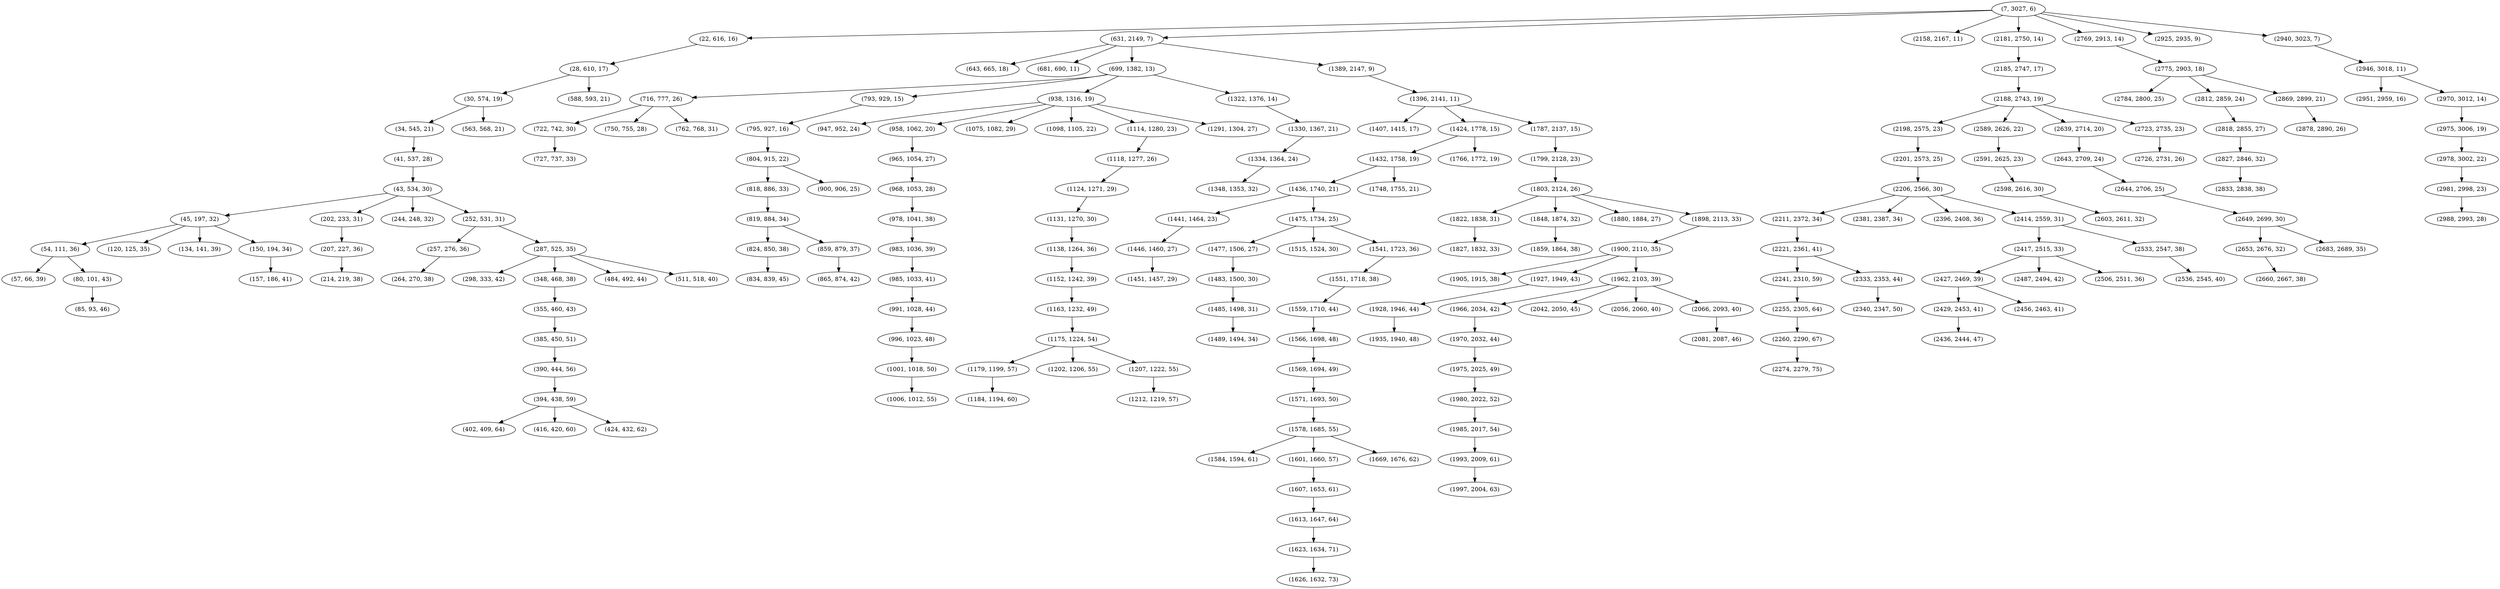 digraph tree {
    "(7, 3027, 6)";
    "(22, 616, 16)";
    "(28, 610, 17)";
    "(30, 574, 19)";
    "(34, 545, 21)";
    "(41, 537, 28)";
    "(43, 534, 30)";
    "(45, 197, 32)";
    "(54, 111, 36)";
    "(57, 66, 39)";
    "(80, 101, 43)";
    "(85, 93, 46)";
    "(120, 125, 35)";
    "(134, 141, 39)";
    "(150, 194, 34)";
    "(157, 186, 41)";
    "(202, 233, 31)";
    "(207, 227, 36)";
    "(214, 219, 38)";
    "(244, 248, 32)";
    "(252, 531, 31)";
    "(257, 276, 36)";
    "(264, 270, 38)";
    "(287, 525, 35)";
    "(298, 333, 42)";
    "(348, 468, 38)";
    "(355, 460, 43)";
    "(385, 450, 51)";
    "(390, 444, 56)";
    "(394, 438, 59)";
    "(402, 409, 64)";
    "(416, 420, 60)";
    "(424, 432, 62)";
    "(484, 492, 44)";
    "(511, 518, 40)";
    "(563, 568, 21)";
    "(588, 593, 21)";
    "(631, 2149, 7)";
    "(643, 665, 18)";
    "(681, 690, 11)";
    "(699, 1382, 13)";
    "(716, 777, 26)";
    "(722, 742, 30)";
    "(727, 737, 33)";
    "(750, 755, 28)";
    "(762, 768, 31)";
    "(793, 929, 15)";
    "(795, 927, 16)";
    "(804, 915, 22)";
    "(818, 886, 33)";
    "(819, 884, 34)";
    "(824, 850, 38)";
    "(834, 839, 45)";
    "(859, 879, 37)";
    "(865, 874, 42)";
    "(900, 906, 25)";
    "(938, 1316, 19)";
    "(947, 952, 24)";
    "(958, 1062, 20)";
    "(965, 1054, 27)";
    "(968, 1053, 28)";
    "(978, 1041, 38)";
    "(983, 1036, 39)";
    "(985, 1033, 41)";
    "(991, 1028, 44)";
    "(996, 1023, 48)";
    "(1001, 1018, 50)";
    "(1006, 1012, 55)";
    "(1075, 1082, 29)";
    "(1098, 1105, 22)";
    "(1114, 1280, 23)";
    "(1118, 1277, 26)";
    "(1124, 1271, 29)";
    "(1131, 1270, 30)";
    "(1138, 1264, 36)";
    "(1152, 1242, 39)";
    "(1163, 1232, 49)";
    "(1175, 1224, 54)";
    "(1179, 1199, 57)";
    "(1184, 1194, 60)";
    "(1202, 1206, 55)";
    "(1207, 1222, 55)";
    "(1212, 1219, 57)";
    "(1291, 1304, 27)";
    "(1322, 1376, 14)";
    "(1330, 1367, 21)";
    "(1334, 1364, 24)";
    "(1348, 1353, 32)";
    "(1389, 2147, 9)";
    "(1396, 2141, 11)";
    "(1407, 1415, 17)";
    "(1424, 1778, 15)";
    "(1432, 1758, 19)";
    "(1436, 1740, 21)";
    "(1441, 1464, 23)";
    "(1446, 1460, 27)";
    "(1451, 1457, 29)";
    "(1475, 1734, 25)";
    "(1477, 1506, 27)";
    "(1483, 1500, 30)";
    "(1485, 1498, 31)";
    "(1489, 1494, 34)";
    "(1515, 1524, 30)";
    "(1541, 1723, 36)";
    "(1551, 1718, 38)";
    "(1559, 1710, 44)";
    "(1566, 1698, 48)";
    "(1569, 1694, 49)";
    "(1571, 1693, 50)";
    "(1578, 1685, 55)";
    "(1584, 1594, 61)";
    "(1601, 1660, 57)";
    "(1607, 1653, 61)";
    "(1613, 1647, 64)";
    "(1623, 1634, 71)";
    "(1626, 1632, 73)";
    "(1669, 1676, 62)";
    "(1748, 1755, 21)";
    "(1766, 1772, 19)";
    "(1787, 2137, 15)";
    "(1799, 2128, 23)";
    "(1803, 2124, 26)";
    "(1822, 1838, 31)";
    "(1827, 1832, 33)";
    "(1848, 1874, 32)";
    "(1859, 1864, 38)";
    "(1880, 1884, 27)";
    "(1898, 2113, 33)";
    "(1900, 2110, 35)";
    "(1905, 1915, 38)";
    "(1927, 1949, 43)";
    "(1928, 1946, 44)";
    "(1935, 1940, 48)";
    "(1962, 2103, 39)";
    "(1966, 2034, 42)";
    "(1970, 2032, 44)";
    "(1975, 2025, 49)";
    "(1980, 2022, 52)";
    "(1985, 2017, 54)";
    "(1993, 2009, 61)";
    "(1997, 2004, 63)";
    "(2042, 2050, 45)";
    "(2056, 2060, 40)";
    "(2066, 2093, 40)";
    "(2081, 2087, 46)";
    "(2158, 2167, 11)";
    "(2181, 2750, 14)";
    "(2185, 2747, 17)";
    "(2188, 2743, 19)";
    "(2198, 2575, 23)";
    "(2201, 2573, 25)";
    "(2206, 2566, 30)";
    "(2211, 2372, 34)";
    "(2221, 2361, 41)";
    "(2241, 2310, 59)";
    "(2255, 2305, 64)";
    "(2260, 2290, 67)";
    "(2274, 2279, 75)";
    "(2333, 2353, 44)";
    "(2340, 2347, 50)";
    "(2381, 2387, 34)";
    "(2396, 2408, 36)";
    "(2414, 2559, 31)";
    "(2417, 2515, 33)";
    "(2427, 2469, 39)";
    "(2429, 2453, 41)";
    "(2436, 2444, 47)";
    "(2456, 2463, 41)";
    "(2487, 2494, 42)";
    "(2506, 2511, 36)";
    "(2533, 2547, 38)";
    "(2536, 2545, 40)";
    "(2589, 2626, 22)";
    "(2591, 2625, 23)";
    "(2598, 2616, 30)";
    "(2603, 2611, 32)";
    "(2639, 2714, 20)";
    "(2643, 2709, 24)";
    "(2644, 2706, 25)";
    "(2649, 2699, 30)";
    "(2653, 2676, 32)";
    "(2660, 2667, 38)";
    "(2683, 2689, 35)";
    "(2723, 2735, 23)";
    "(2726, 2731, 26)";
    "(2769, 2913, 14)";
    "(2775, 2903, 18)";
    "(2784, 2800, 25)";
    "(2812, 2859, 24)";
    "(2818, 2855, 27)";
    "(2827, 2846, 32)";
    "(2833, 2838, 38)";
    "(2869, 2899, 21)";
    "(2878, 2890, 26)";
    "(2925, 2935, 9)";
    "(2940, 3023, 7)";
    "(2946, 3018, 11)";
    "(2951, 2959, 16)";
    "(2970, 3012, 14)";
    "(2975, 3006, 19)";
    "(2978, 3002, 22)";
    "(2981, 2998, 23)";
    "(2988, 2993, 28)";
    "(7, 3027, 6)" -> "(22, 616, 16)";
    "(7, 3027, 6)" -> "(631, 2149, 7)";
    "(7, 3027, 6)" -> "(2158, 2167, 11)";
    "(7, 3027, 6)" -> "(2181, 2750, 14)";
    "(7, 3027, 6)" -> "(2769, 2913, 14)";
    "(7, 3027, 6)" -> "(2925, 2935, 9)";
    "(7, 3027, 6)" -> "(2940, 3023, 7)";
    "(22, 616, 16)" -> "(28, 610, 17)";
    "(28, 610, 17)" -> "(30, 574, 19)";
    "(28, 610, 17)" -> "(588, 593, 21)";
    "(30, 574, 19)" -> "(34, 545, 21)";
    "(30, 574, 19)" -> "(563, 568, 21)";
    "(34, 545, 21)" -> "(41, 537, 28)";
    "(41, 537, 28)" -> "(43, 534, 30)";
    "(43, 534, 30)" -> "(45, 197, 32)";
    "(43, 534, 30)" -> "(202, 233, 31)";
    "(43, 534, 30)" -> "(244, 248, 32)";
    "(43, 534, 30)" -> "(252, 531, 31)";
    "(45, 197, 32)" -> "(54, 111, 36)";
    "(45, 197, 32)" -> "(120, 125, 35)";
    "(45, 197, 32)" -> "(134, 141, 39)";
    "(45, 197, 32)" -> "(150, 194, 34)";
    "(54, 111, 36)" -> "(57, 66, 39)";
    "(54, 111, 36)" -> "(80, 101, 43)";
    "(80, 101, 43)" -> "(85, 93, 46)";
    "(150, 194, 34)" -> "(157, 186, 41)";
    "(202, 233, 31)" -> "(207, 227, 36)";
    "(207, 227, 36)" -> "(214, 219, 38)";
    "(252, 531, 31)" -> "(257, 276, 36)";
    "(252, 531, 31)" -> "(287, 525, 35)";
    "(257, 276, 36)" -> "(264, 270, 38)";
    "(287, 525, 35)" -> "(298, 333, 42)";
    "(287, 525, 35)" -> "(348, 468, 38)";
    "(287, 525, 35)" -> "(484, 492, 44)";
    "(287, 525, 35)" -> "(511, 518, 40)";
    "(348, 468, 38)" -> "(355, 460, 43)";
    "(355, 460, 43)" -> "(385, 450, 51)";
    "(385, 450, 51)" -> "(390, 444, 56)";
    "(390, 444, 56)" -> "(394, 438, 59)";
    "(394, 438, 59)" -> "(402, 409, 64)";
    "(394, 438, 59)" -> "(416, 420, 60)";
    "(394, 438, 59)" -> "(424, 432, 62)";
    "(631, 2149, 7)" -> "(643, 665, 18)";
    "(631, 2149, 7)" -> "(681, 690, 11)";
    "(631, 2149, 7)" -> "(699, 1382, 13)";
    "(631, 2149, 7)" -> "(1389, 2147, 9)";
    "(699, 1382, 13)" -> "(716, 777, 26)";
    "(699, 1382, 13)" -> "(793, 929, 15)";
    "(699, 1382, 13)" -> "(938, 1316, 19)";
    "(699, 1382, 13)" -> "(1322, 1376, 14)";
    "(716, 777, 26)" -> "(722, 742, 30)";
    "(716, 777, 26)" -> "(750, 755, 28)";
    "(716, 777, 26)" -> "(762, 768, 31)";
    "(722, 742, 30)" -> "(727, 737, 33)";
    "(793, 929, 15)" -> "(795, 927, 16)";
    "(795, 927, 16)" -> "(804, 915, 22)";
    "(804, 915, 22)" -> "(818, 886, 33)";
    "(804, 915, 22)" -> "(900, 906, 25)";
    "(818, 886, 33)" -> "(819, 884, 34)";
    "(819, 884, 34)" -> "(824, 850, 38)";
    "(819, 884, 34)" -> "(859, 879, 37)";
    "(824, 850, 38)" -> "(834, 839, 45)";
    "(859, 879, 37)" -> "(865, 874, 42)";
    "(938, 1316, 19)" -> "(947, 952, 24)";
    "(938, 1316, 19)" -> "(958, 1062, 20)";
    "(938, 1316, 19)" -> "(1075, 1082, 29)";
    "(938, 1316, 19)" -> "(1098, 1105, 22)";
    "(938, 1316, 19)" -> "(1114, 1280, 23)";
    "(938, 1316, 19)" -> "(1291, 1304, 27)";
    "(958, 1062, 20)" -> "(965, 1054, 27)";
    "(965, 1054, 27)" -> "(968, 1053, 28)";
    "(968, 1053, 28)" -> "(978, 1041, 38)";
    "(978, 1041, 38)" -> "(983, 1036, 39)";
    "(983, 1036, 39)" -> "(985, 1033, 41)";
    "(985, 1033, 41)" -> "(991, 1028, 44)";
    "(991, 1028, 44)" -> "(996, 1023, 48)";
    "(996, 1023, 48)" -> "(1001, 1018, 50)";
    "(1001, 1018, 50)" -> "(1006, 1012, 55)";
    "(1114, 1280, 23)" -> "(1118, 1277, 26)";
    "(1118, 1277, 26)" -> "(1124, 1271, 29)";
    "(1124, 1271, 29)" -> "(1131, 1270, 30)";
    "(1131, 1270, 30)" -> "(1138, 1264, 36)";
    "(1138, 1264, 36)" -> "(1152, 1242, 39)";
    "(1152, 1242, 39)" -> "(1163, 1232, 49)";
    "(1163, 1232, 49)" -> "(1175, 1224, 54)";
    "(1175, 1224, 54)" -> "(1179, 1199, 57)";
    "(1175, 1224, 54)" -> "(1202, 1206, 55)";
    "(1175, 1224, 54)" -> "(1207, 1222, 55)";
    "(1179, 1199, 57)" -> "(1184, 1194, 60)";
    "(1207, 1222, 55)" -> "(1212, 1219, 57)";
    "(1322, 1376, 14)" -> "(1330, 1367, 21)";
    "(1330, 1367, 21)" -> "(1334, 1364, 24)";
    "(1334, 1364, 24)" -> "(1348, 1353, 32)";
    "(1389, 2147, 9)" -> "(1396, 2141, 11)";
    "(1396, 2141, 11)" -> "(1407, 1415, 17)";
    "(1396, 2141, 11)" -> "(1424, 1778, 15)";
    "(1396, 2141, 11)" -> "(1787, 2137, 15)";
    "(1424, 1778, 15)" -> "(1432, 1758, 19)";
    "(1424, 1778, 15)" -> "(1766, 1772, 19)";
    "(1432, 1758, 19)" -> "(1436, 1740, 21)";
    "(1432, 1758, 19)" -> "(1748, 1755, 21)";
    "(1436, 1740, 21)" -> "(1441, 1464, 23)";
    "(1436, 1740, 21)" -> "(1475, 1734, 25)";
    "(1441, 1464, 23)" -> "(1446, 1460, 27)";
    "(1446, 1460, 27)" -> "(1451, 1457, 29)";
    "(1475, 1734, 25)" -> "(1477, 1506, 27)";
    "(1475, 1734, 25)" -> "(1515, 1524, 30)";
    "(1475, 1734, 25)" -> "(1541, 1723, 36)";
    "(1477, 1506, 27)" -> "(1483, 1500, 30)";
    "(1483, 1500, 30)" -> "(1485, 1498, 31)";
    "(1485, 1498, 31)" -> "(1489, 1494, 34)";
    "(1541, 1723, 36)" -> "(1551, 1718, 38)";
    "(1551, 1718, 38)" -> "(1559, 1710, 44)";
    "(1559, 1710, 44)" -> "(1566, 1698, 48)";
    "(1566, 1698, 48)" -> "(1569, 1694, 49)";
    "(1569, 1694, 49)" -> "(1571, 1693, 50)";
    "(1571, 1693, 50)" -> "(1578, 1685, 55)";
    "(1578, 1685, 55)" -> "(1584, 1594, 61)";
    "(1578, 1685, 55)" -> "(1601, 1660, 57)";
    "(1578, 1685, 55)" -> "(1669, 1676, 62)";
    "(1601, 1660, 57)" -> "(1607, 1653, 61)";
    "(1607, 1653, 61)" -> "(1613, 1647, 64)";
    "(1613, 1647, 64)" -> "(1623, 1634, 71)";
    "(1623, 1634, 71)" -> "(1626, 1632, 73)";
    "(1787, 2137, 15)" -> "(1799, 2128, 23)";
    "(1799, 2128, 23)" -> "(1803, 2124, 26)";
    "(1803, 2124, 26)" -> "(1822, 1838, 31)";
    "(1803, 2124, 26)" -> "(1848, 1874, 32)";
    "(1803, 2124, 26)" -> "(1880, 1884, 27)";
    "(1803, 2124, 26)" -> "(1898, 2113, 33)";
    "(1822, 1838, 31)" -> "(1827, 1832, 33)";
    "(1848, 1874, 32)" -> "(1859, 1864, 38)";
    "(1898, 2113, 33)" -> "(1900, 2110, 35)";
    "(1900, 2110, 35)" -> "(1905, 1915, 38)";
    "(1900, 2110, 35)" -> "(1927, 1949, 43)";
    "(1900, 2110, 35)" -> "(1962, 2103, 39)";
    "(1927, 1949, 43)" -> "(1928, 1946, 44)";
    "(1928, 1946, 44)" -> "(1935, 1940, 48)";
    "(1962, 2103, 39)" -> "(1966, 2034, 42)";
    "(1962, 2103, 39)" -> "(2042, 2050, 45)";
    "(1962, 2103, 39)" -> "(2056, 2060, 40)";
    "(1962, 2103, 39)" -> "(2066, 2093, 40)";
    "(1966, 2034, 42)" -> "(1970, 2032, 44)";
    "(1970, 2032, 44)" -> "(1975, 2025, 49)";
    "(1975, 2025, 49)" -> "(1980, 2022, 52)";
    "(1980, 2022, 52)" -> "(1985, 2017, 54)";
    "(1985, 2017, 54)" -> "(1993, 2009, 61)";
    "(1993, 2009, 61)" -> "(1997, 2004, 63)";
    "(2066, 2093, 40)" -> "(2081, 2087, 46)";
    "(2181, 2750, 14)" -> "(2185, 2747, 17)";
    "(2185, 2747, 17)" -> "(2188, 2743, 19)";
    "(2188, 2743, 19)" -> "(2198, 2575, 23)";
    "(2188, 2743, 19)" -> "(2589, 2626, 22)";
    "(2188, 2743, 19)" -> "(2639, 2714, 20)";
    "(2188, 2743, 19)" -> "(2723, 2735, 23)";
    "(2198, 2575, 23)" -> "(2201, 2573, 25)";
    "(2201, 2573, 25)" -> "(2206, 2566, 30)";
    "(2206, 2566, 30)" -> "(2211, 2372, 34)";
    "(2206, 2566, 30)" -> "(2381, 2387, 34)";
    "(2206, 2566, 30)" -> "(2396, 2408, 36)";
    "(2206, 2566, 30)" -> "(2414, 2559, 31)";
    "(2211, 2372, 34)" -> "(2221, 2361, 41)";
    "(2221, 2361, 41)" -> "(2241, 2310, 59)";
    "(2221, 2361, 41)" -> "(2333, 2353, 44)";
    "(2241, 2310, 59)" -> "(2255, 2305, 64)";
    "(2255, 2305, 64)" -> "(2260, 2290, 67)";
    "(2260, 2290, 67)" -> "(2274, 2279, 75)";
    "(2333, 2353, 44)" -> "(2340, 2347, 50)";
    "(2414, 2559, 31)" -> "(2417, 2515, 33)";
    "(2414, 2559, 31)" -> "(2533, 2547, 38)";
    "(2417, 2515, 33)" -> "(2427, 2469, 39)";
    "(2417, 2515, 33)" -> "(2487, 2494, 42)";
    "(2417, 2515, 33)" -> "(2506, 2511, 36)";
    "(2427, 2469, 39)" -> "(2429, 2453, 41)";
    "(2427, 2469, 39)" -> "(2456, 2463, 41)";
    "(2429, 2453, 41)" -> "(2436, 2444, 47)";
    "(2533, 2547, 38)" -> "(2536, 2545, 40)";
    "(2589, 2626, 22)" -> "(2591, 2625, 23)";
    "(2591, 2625, 23)" -> "(2598, 2616, 30)";
    "(2598, 2616, 30)" -> "(2603, 2611, 32)";
    "(2639, 2714, 20)" -> "(2643, 2709, 24)";
    "(2643, 2709, 24)" -> "(2644, 2706, 25)";
    "(2644, 2706, 25)" -> "(2649, 2699, 30)";
    "(2649, 2699, 30)" -> "(2653, 2676, 32)";
    "(2649, 2699, 30)" -> "(2683, 2689, 35)";
    "(2653, 2676, 32)" -> "(2660, 2667, 38)";
    "(2723, 2735, 23)" -> "(2726, 2731, 26)";
    "(2769, 2913, 14)" -> "(2775, 2903, 18)";
    "(2775, 2903, 18)" -> "(2784, 2800, 25)";
    "(2775, 2903, 18)" -> "(2812, 2859, 24)";
    "(2775, 2903, 18)" -> "(2869, 2899, 21)";
    "(2812, 2859, 24)" -> "(2818, 2855, 27)";
    "(2818, 2855, 27)" -> "(2827, 2846, 32)";
    "(2827, 2846, 32)" -> "(2833, 2838, 38)";
    "(2869, 2899, 21)" -> "(2878, 2890, 26)";
    "(2940, 3023, 7)" -> "(2946, 3018, 11)";
    "(2946, 3018, 11)" -> "(2951, 2959, 16)";
    "(2946, 3018, 11)" -> "(2970, 3012, 14)";
    "(2970, 3012, 14)" -> "(2975, 3006, 19)";
    "(2975, 3006, 19)" -> "(2978, 3002, 22)";
    "(2978, 3002, 22)" -> "(2981, 2998, 23)";
    "(2981, 2998, 23)" -> "(2988, 2993, 28)";
}
